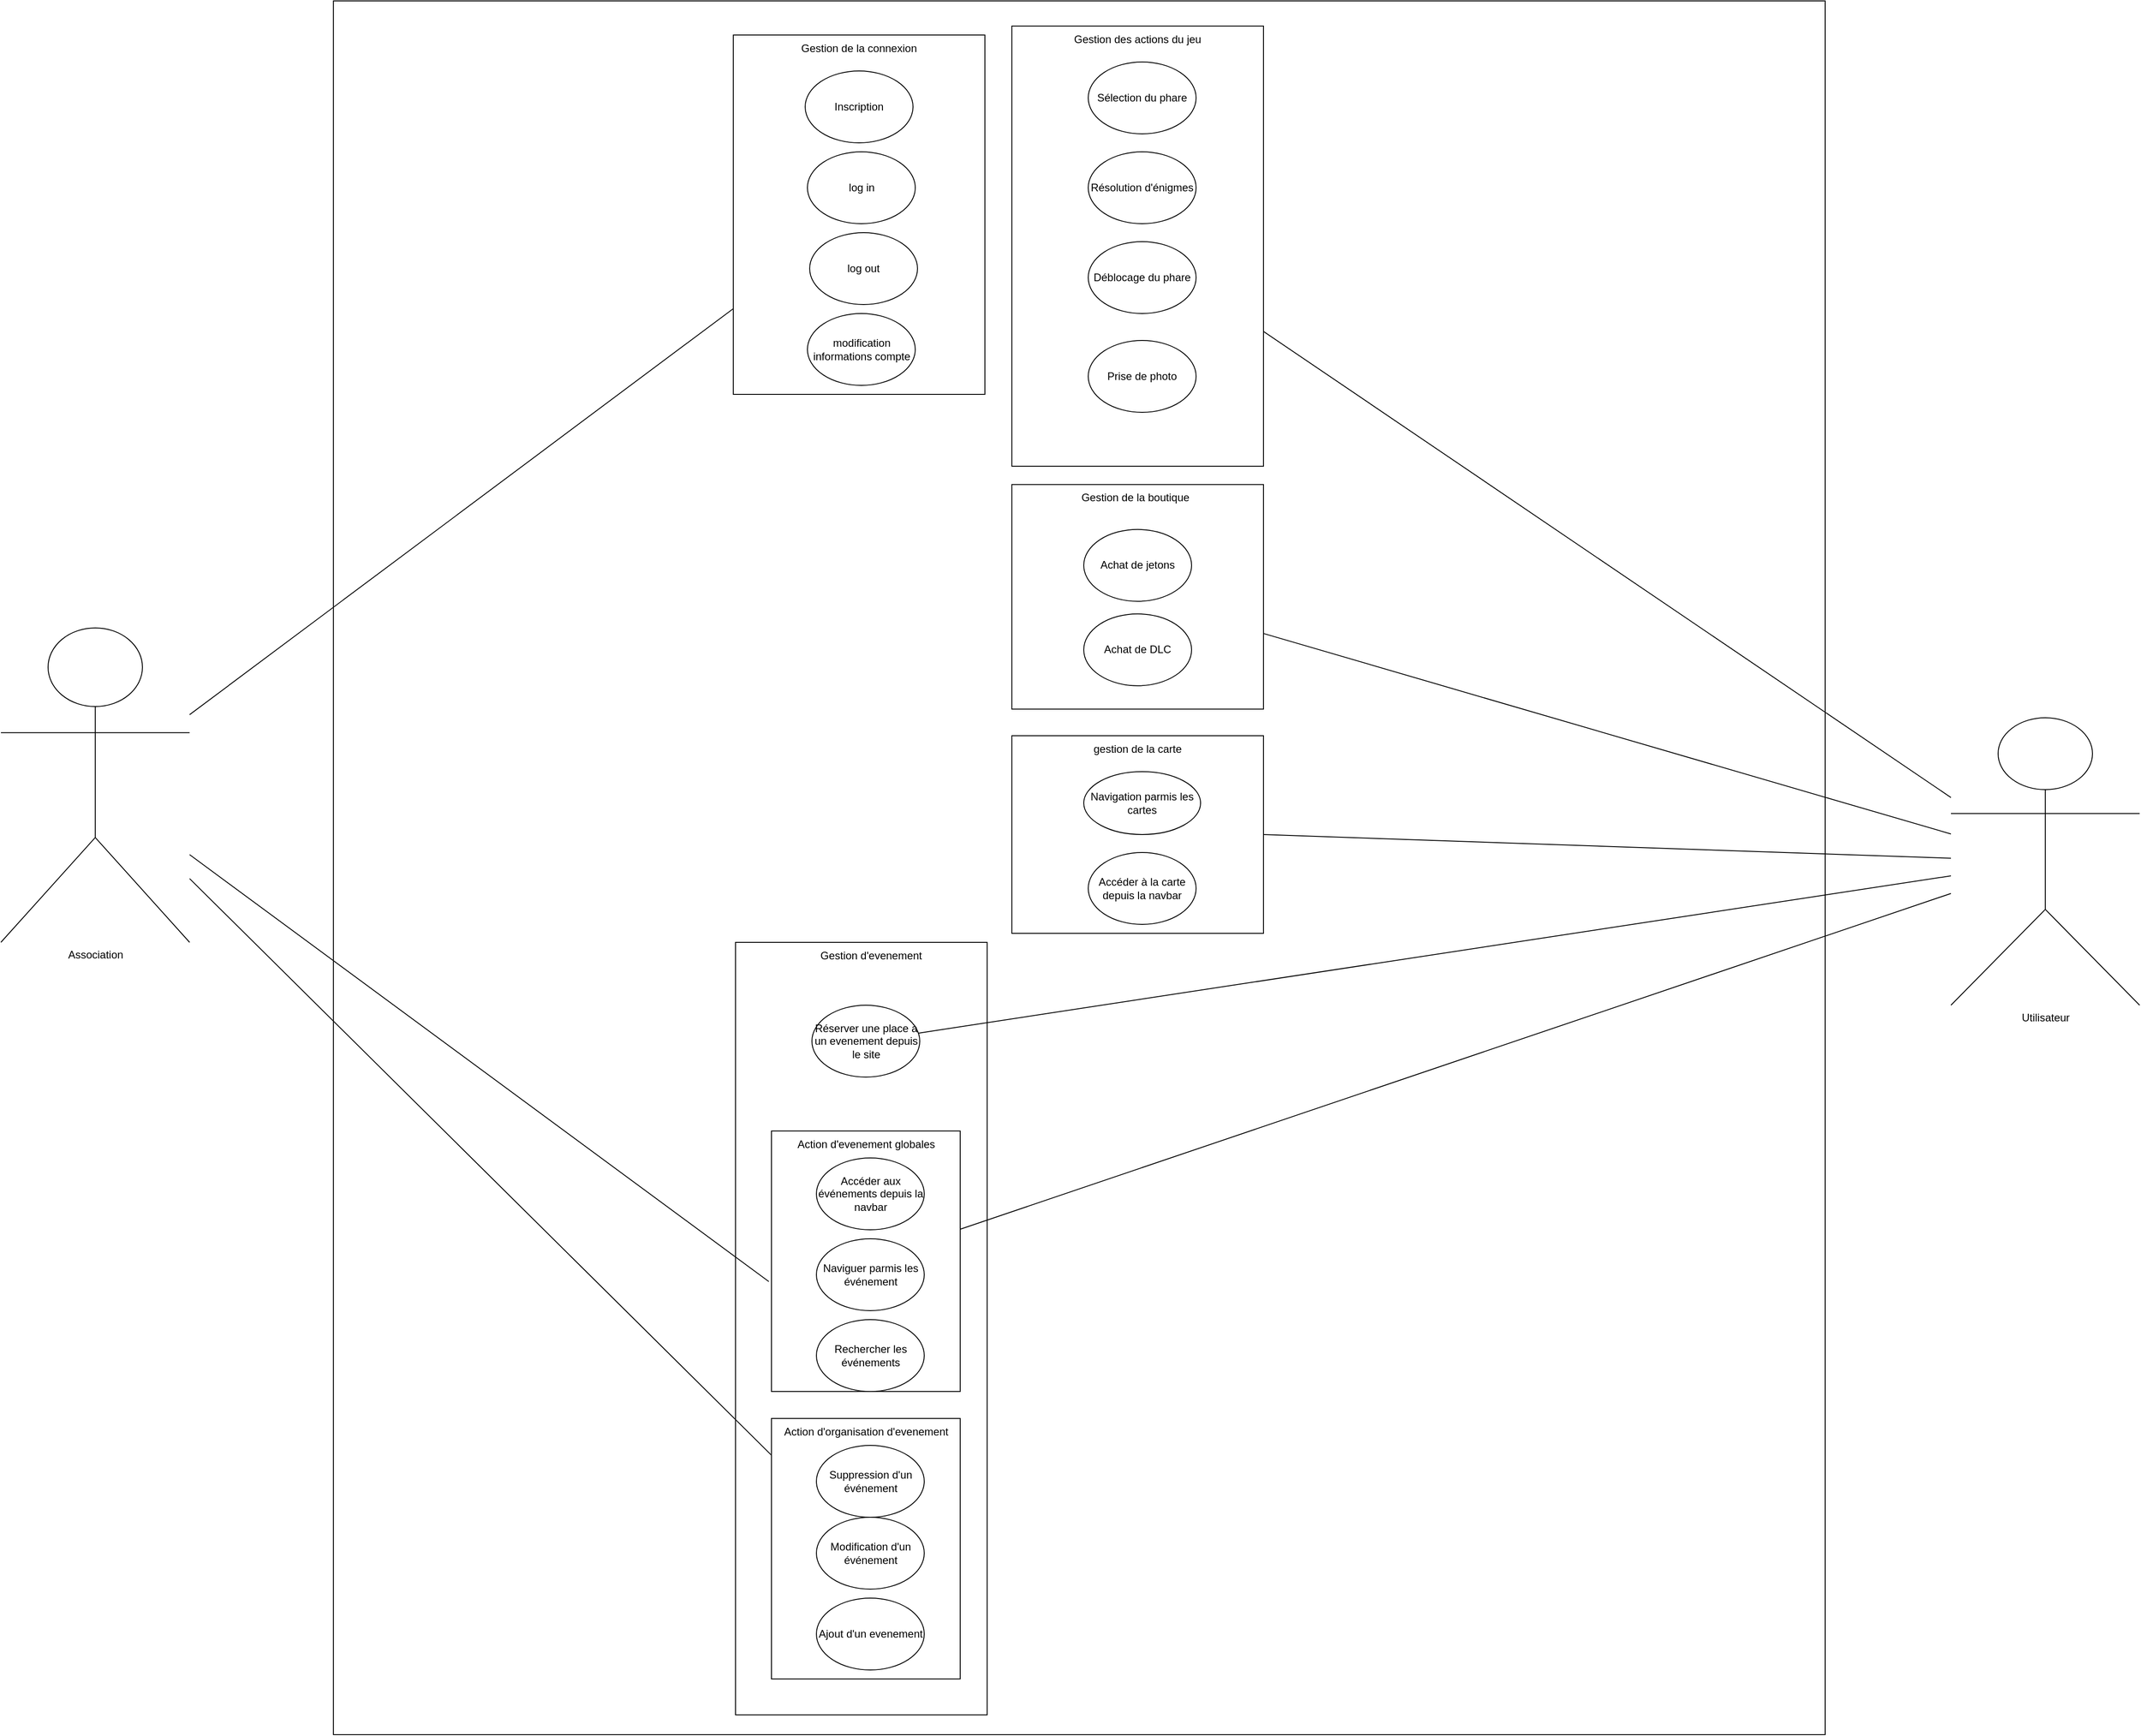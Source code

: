 <mxfile version="24.8.4">
  <diagram name="Page-1" id="UtBNDfn8IIDB6-av0K0q">
    <mxGraphModel dx="5607" dy="2617" grid="1" gridSize="10" guides="1" tooltips="1" connect="1" arrows="1" fold="1" page="1" pageScale="1" pageWidth="827" pageHeight="1169" math="0" shadow="0">
      <root>
        <mxCell id="0" />
        <mxCell id="1" parent="0" />
        <mxCell id="tl4poTx89u1U0Vo0xO1h-35" value="" style="rounded=0;whiteSpace=wrap;html=1;" vertex="1" parent="1">
          <mxGeometry x="-10" y="380" width="1660" height="1930" as="geometry" />
        </mxCell>
        <mxCell id="tl4poTx89u1U0Vo0xO1h-1" value="Utilisateur" style="shape=umlActor;verticalLabelPosition=bottom;verticalAlign=top;html=1;outlineConnect=0;" vertex="1" parent="1">
          <mxGeometry x="1790" y="1178" width="210" height="320" as="geometry" />
        </mxCell>
        <mxCell id="tl4poTx89u1U0Vo0xO1h-3" value="" style="rounded=0;whiteSpace=wrap;html=1;" vertex="1" parent="1">
          <mxGeometry x="437.5" y="1428" width="280" height="860" as="geometry" />
        </mxCell>
        <mxCell id="tl4poTx89u1U0Vo0xO1h-4" value="Association" style="shape=umlActor;verticalLabelPosition=bottom;verticalAlign=top;html=1;outlineConnect=0;" vertex="1" parent="1">
          <mxGeometry x="-380" y="1078" width="210" height="350" as="geometry" />
        </mxCell>
        <mxCell id="tl4poTx89u1U0Vo0xO1h-6" value="Gestion d&#39;evenement" style="text;html=1;align=center;verticalAlign=middle;resizable=0;points=[];autosize=1;strokeColor=none;fillColor=none;" vertex="1" parent="1">
          <mxGeometry x="517.5" y="1428" width="140" height="30" as="geometry" />
        </mxCell>
        <mxCell id="tl4poTx89u1U0Vo0xO1h-37" value="" style="rounded=0;whiteSpace=wrap;html=1;" vertex="1" parent="1">
          <mxGeometry x="477.5" y="1638" width="210" height="290" as="geometry" />
        </mxCell>
        <mxCell id="tl4poTx89u1U0Vo0xO1h-7" value="Accéder aux événements depuis la navbar" style="ellipse;whiteSpace=wrap;html=1;" vertex="1" parent="1">
          <mxGeometry x="527.5" y="1668" width="120" height="80" as="geometry" />
        </mxCell>
        <mxCell id="tl4poTx89u1U0Vo0xO1h-8" value="Naviguer parmis les événement" style="ellipse;whiteSpace=wrap;html=1;" vertex="1" parent="1">
          <mxGeometry x="527.5" y="1758" width="120" height="80" as="geometry" />
        </mxCell>
        <mxCell id="tl4poTx89u1U0Vo0xO1h-9" value="Rechercher les événements" style="ellipse;whiteSpace=wrap;html=1;" vertex="1" parent="1">
          <mxGeometry x="527.5" y="1848" width="120" height="80" as="geometry" />
        </mxCell>
        <mxCell id="tl4poTx89u1U0Vo0xO1h-39" value="" style="rounded=0;whiteSpace=wrap;html=1;" vertex="1" parent="1">
          <mxGeometry x="477.5" y="1958" width="210" height="290" as="geometry" />
        </mxCell>
        <mxCell id="tl4poTx89u1U0Vo0xO1h-10" value="Ajout d&#39;un evenement" style="ellipse;whiteSpace=wrap;html=1;" vertex="1" parent="1">
          <mxGeometry x="527.5" y="2158" width="120" height="80" as="geometry" />
        </mxCell>
        <mxCell id="tl4poTx89u1U0Vo0xO1h-11" value="Suppression d&#39;un événement" style="ellipse;whiteSpace=wrap;html=1;" vertex="1" parent="1">
          <mxGeometry x="527.5" y="1988" width="120" height="80" as="geometry" />
        </mxCell>
        <mxCell id="tl4poTx89u1U0Vo0xO1h-12" value="Modification d&#39;un événement" style="ellipse;whiteSpace=wrap;html=1;" vertex="1" parent="1">
          <mxGeometry x="527.5" y="2068" width="120" height="80" as="geometry" />
        </mxCell>
        <mxCell id="tl4poTx89u1U0Vo0xO1h-27" value="" style="endArrow=none;html=1;rounded=0;" edge="1" parent="1" source="tl4poTx89u1U0Vo0xO1h-1" target="tl4poTx89u1U0Vo0xO1h-37">
          <mxGeometry width="50" height="50" relative="1" as="geometry">
            <mxPoint x="110" y="684" as="sourcePoint" />
            <mxPoint x="413" y="609" as="targetPoint" />
          </mxGeometry>
        </mxCell>
        <mxCell id="tl4poTx89u1U0Vo0xO1h-30" value="" style="endArrow=none;html=1;rounded=0;" edge="1" parent="1" source="tl4poTx89u1U0Vo0xO1h-4" target="tl4poTx89u1U0Vo0xO1h-39">
          <mxGeometry width="50" height="50" relative="1" as="geometry">
            <mxPoint x="140" y="714" as="sourcePoint" />
            <mxPoint x="443" y="639" as="targetPoint" />
          </mxGeometry>
        </mxCell>
        <mxCell id="tl4poTx89u1U0Vo0xO1h-33" value="" style="endArrow=none;html=1;rounded=0;entryX=-0.014;entryY=0.578;entryDx=0;entryDy=0;entryPerimeter=0;" edge="1" parent="1" source="tl4poTx89u1U0Vo0xO1h-4" target="tl4poTx89u1U0Vo0xO1h-37">
          <mxGeometry width="50" height="50" relative="1" as="geometry">
            <mxPoint x="170" y="744" as="sourcePoint" />
            <mxPoint x="473" y="669" as="targetPoint" />
          </mxGeometry>
        </mxCell>
        <mxCell id="tl4poTx89u1U0Vo0xO1h-38" value="Action d&#39;evenement globales" style="text;html=1;align=center;verticalAlign=middle;whiteSpace=wrap;rounded=0;" vertex="1" parent="1">
          <mxGeometry x="477.5" y="1638" width="210" height="30" as="geometry" />
        </mxCell>
        <mxCell id="tl4poTx89u1U0Vo0xO1h-40" value="Action d&#39;organisation d&#39;evenement" style="text;html=1;align=center;verticalAlign=middle;whiteSpace=wrap;rounded=0;" vertex="1" parent="1">
          <mxGeometry x="477.5" y="1958" width="210" height="30" as="geometry" />
        </mxCell>
        <mxCell id="tl4poTx89u1U0Vo0xO1h-42" value="" style="rounded=0;whiteSpace=wrap;html=1;" vertex="1" parent="1">
          <mxGeometry x="745" y="1198" width="280" height="220" as="geometry" />
        </mxCell>
        <mxCell id="tl4poTx89u1U0Vo0xO1h-43" value="gestion de la carte" style="text;html=1;align=center;verticalAlign=middle;whiteSpace=wrap;rounded=0;" vertex="1" parent="1">
          <mxGeometry x="745" y="1198" width="280" height="30" as="geometry" />
        </mxCell>
        <mxCell id="tl4poTx89u1U0Vo0xO1h-45" value="Réserver une place à un evenement depuis le site" style="ellipse;whiteSpace=wrap;html=1;" vertex="1" parent="1">
          <mxGeometry x="522.5" y="1498" width="120" height="80" as="geometry" />
        </mxCell>
        <mxCell id="tl4poTx89u1U0Vo0xO1h-46" value="" style="endArrow=none;html=1;rounded=0;" edge="1" parent="1" source="tl4poTx89u1U0Vo0xO1h-1" target="tl4poTx89u1U0Vo0xO1h-45">
          <mxGeometry width="50" height="50" relative="1" as="geometry">
            <mxPoint x="110" y="639" as="sourcePoint" />
            <mxPoint x="470" y="735" as="targetPoint" />
          </mxGeometry>
        </mxCell>
        <mxCell id="tl4poTx89u1U0Vo0xO1h-47" value="Navigation parmis les cartes" style="ellipse;whiteSpace=wrap;html=1;" vertex="1" parent="1">
          <mxGeometry x="825" y="1238" width="130" height="70" as="geometry" />
        </mxCell>
        <mxCell id="tl4poTx89u1U0Vo0xO1h-48" value="Accéder à la carte depuis la navbar" style="ellipse;whiteSpace=wrap;html=1;" vertex="1" parent="1">
          <mxGeometry x="830" y="1328" width="120" height="80" as="geometry" />
        </mxCell>
        <mxCell id="tl4poTx89u1U0Vo0xO1h-53" value="" style="endArrow=none;html=1;rounded=0;entryX=1;entryY=0.5;entryDx=0;entryDy=0;" edge="1" parent="1" source="tl4poTx89u1U0Vo0xO1h-1" target="tl4poTx89u1U0Vo0xO1h-42">
          <mxGeometry width="50" height="50" relative="1" as="geometry">
            <mxPoint x="120" y="927" as="sourcePoint" />
            <mxPoint x="480" y="1056" as="targetPoint" />
          </mxGeometry>
        </mxCell>
        <mxCell id="tl4poTx89u1U0Vo0xO1h-54" value="" style="rounded=0;whiteSpace=wrap;html=1;" vertex="1" parent="1">
          <mxGeometry x="745" y="408" width="280" height="490" as="geometry" />
        </mxCell>
        <mxCell id="tl4poTx89u1U0Vo0xO1h-55" value="Gestion des actions du jeu" style="text;html=1;align=center;verticalAlign=middle;whiteSpace=wrap;rounded=0;" vertex="1" parent="1">
          <mxGeometry x="745" y="408" width="280" height="30" as="geometry" />
        </mxCell>
        <mxCell id="tl4poTx89u1U0Vo0xO1h-56" value="Sélection du phare" style="ellipse;whiteSpace=wrap;html=1;" vertex="1" parent="1">
          <mxGeometry x="830" y="448" width="120" height="80" as="geometry" />
        </mxCell>
        <mxCell id="tl4poTx89u1U0Vo0xO1h-57" value="Résolution d&#39;énigmes" style="ellipse;whiteSpace=wrap;html=1;" vertex="1" parent="1">
          <mxGeometry x="830" y="548" width="120" height="80" as="geometry" />
        </mxCell>
        <mxCell id="tl4poTx89u1U0Vo0xO1h-58" value="Déblocage du phare" style="ellipse;whiteSpace=wrap;html=1;" vertex="1" parent="1">
          <mxGeometry x="830" y="648" width="120" height="80" as="geometry" />
        </mxCell>
        <mxCell id="tl4poTx89u1U0Vo0xO1h-60" value="" style="endArrow=none;html=1;rounded=0;" edge="1" parent="1" source="tl4poTx89u1U0Vo0xO1h-1" target="tl4poTx89u1U0Vo0xO1h-54">
          <mxGeometry width="50" height="50" relative="1" as="geometry">
            <mxPoint x="-30" y="1208" as="sourcePoint" />
            <mxPoint x="20" y="1158" as="targetPoint" />
          </mxGeometry>
        </mxCell>
        <mxCell id="tl4poTx89u1U0Vo0xO1h-61" value="Prise de photo" style="ellipse;whiteSpace=wrap;html=1;" vertex="1" parent="1">
          <mxGeometry x="830" y="758" width="120" height="80" as="geometry" />
        </mxCell>
        <mxCell id="tl4poTx89u1U0Vo0xO1h-62" value="" style="rounded=0;whiteSpace=wrap;html=1;" vertex="1" parent="1">
          <mxGeometry x="745" y="918.36" width="280" height="250" as="geometry" />
        </mxCell>
        <mxCell id="tl4poTx89u1U0Vo0xO1h-67" value="Achat de jetons" style="ellipse;whiteSpace=wrap;html=1;" vertex="1" parent="1">
          <mxGeometry x="825" y="968.36" width="120" height="80" as="geometry" />
        </mxCell>
        <mxCell id="tl4poTx89u1U0Vo0xO1h-68" value="Achat de DLC" style="ellipse;whiteSpace=wrap;html=1;" vertex="1" parent="1">
          <mxGeometry x="825" y="1062.36" width="120" height="80" as="geometry" />
        </mxCell>
        <mxCell id="tl4poTx89u1U0Vo0xO1h-69" value="Gestion de la boutique" style="text;html=1;align=center;verticalAlign=middle;whiteSpace=wrap;rounded=0;" vertex="1" parent="1">
          <mxGeometry x="740" y="918.36" width="285" height="30" as="geometry" />
        </mxCell>
        <mxCell id="tl4poTx89u1U0Vo0xO1h-70" value="" style="endArrow=none;html=1;rounded=0;" edge="1" parent="1" source="tl4poTx89u1U0Vo0xO1h-1" target="tl4poTx89u1U0Vo0xO1h-62">
          <mxGeometry width="50" height="50" relative="1" as="geometry">
            <mxPoint y="1828" as="sourcePoint" />
            <mxPoint x="50" y="1778" as="targetPoint" />
          </mxGeometry>
        </mxCell>
        <mxCell id="tl4poTx89u1U0Vo0xO1h-74" value="" style="rounded=0;whiteSpace=wrap;html=1;" vertex="1" parent="1">
          <mxGeometry x="435" y="418.0" width="280" height="400" as="geometry" />
        </mxCell>
        <mxCell id="tl4poTx89u1U0Vo0xO1h-75" value="log in" style="ellipse;whiteSpace=wrap;html=1;" vertex="1" parent="1">
          <mxGeometry x="517.5" y="548.0" width="120" height="80" as="geometry" />
        </mxCell>
        <mxCell id="tl4poTx89u1U0Vo0xO1h-76" value="Inscription" style="ellipse;whiteSpace=wrap;html=1;" vertex="1" parent="1">
          <mxGeometry x="515" y="458.0" width="120" height="80" as="geometry" />
        </mxCell>
        <mxCell id="tl4poTx89u1U0Vo0xO1h-77" value="log out" style="ellipse;whiteSpace=wrap;html=1;" vertex="1" parent="1">
          <mxGeometry x="520" y="638" width="120" height="80" as="geometry" />
        </mxCell>
        <mxCell id="tl4poTx89u1U0Vo0xO1h-78" value="modification informations compte" style="ellipse;whiteSpace=wrap;html=1;" vertex="1" parent="1">
          <mxGeometry x="517.5" y="728" width="120" height="80" as="geometry" />
        </mxCell>
        <mxCell id="tl4poTx89u1U0Vo0xO1h-79" value="" style="endArrow=none;html=1;rounded=0;" edge="1" parent="1" source="tl4poTx89u1U0Vo0xO1h-4" target="tl4poTx89u1U0Vo0xO1h-74">
          <mxGeometry width="50" height="50" relative="1" as="geometry">
            <mxPoint x="870" y="1247.995" as="sourcePoint" />
            <mxPoint x="970" y="1218.36" as="targetPoint" />
          </mxGeometry>
        </mxCell>
        <mxCell id="tl4poTx89u1U0Vo0xO1h-80" value="Gestion de la connexion" style="text;html=1;align=center;verticalAlign=middle;whiteSpace=wrap;rounded=0;" vertex="1" parent="1">
          <mxGeometry x="440" y="418" width="270" height="30" as="geometry" />
        </mxCell>
      </root>
    </mxGraphModel>
  </diagram>
</mxfile>

